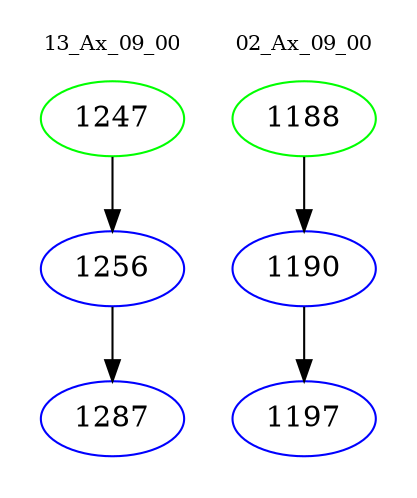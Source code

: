 digraph{
subgraph cluster_0 {
color = white
label = "13_Ax_09_00";
fontsize=10;
T0_1247 [label="1247", color="green"]
T0_1247 -> T0_1256 [color="black"]
T0_1256 [label="1256", color="blue"]
T0_1256 -> T0_1287 [color="black"]
T0_1287 [label="1287", color="blue"]
}
subgraph cluster_1 {
color = white
label = "02_Ax_09_00";
fontsize=10;
T1_1188 [label="1188", color="green"]
T1_1188 -> T1_1190 [color="black"]
T1_1190 [label="1190", color="blue"]
T1_1190 -> T1_1197 [color="black"]
T1_1197 [label="1197", color="blue"]
}
}
